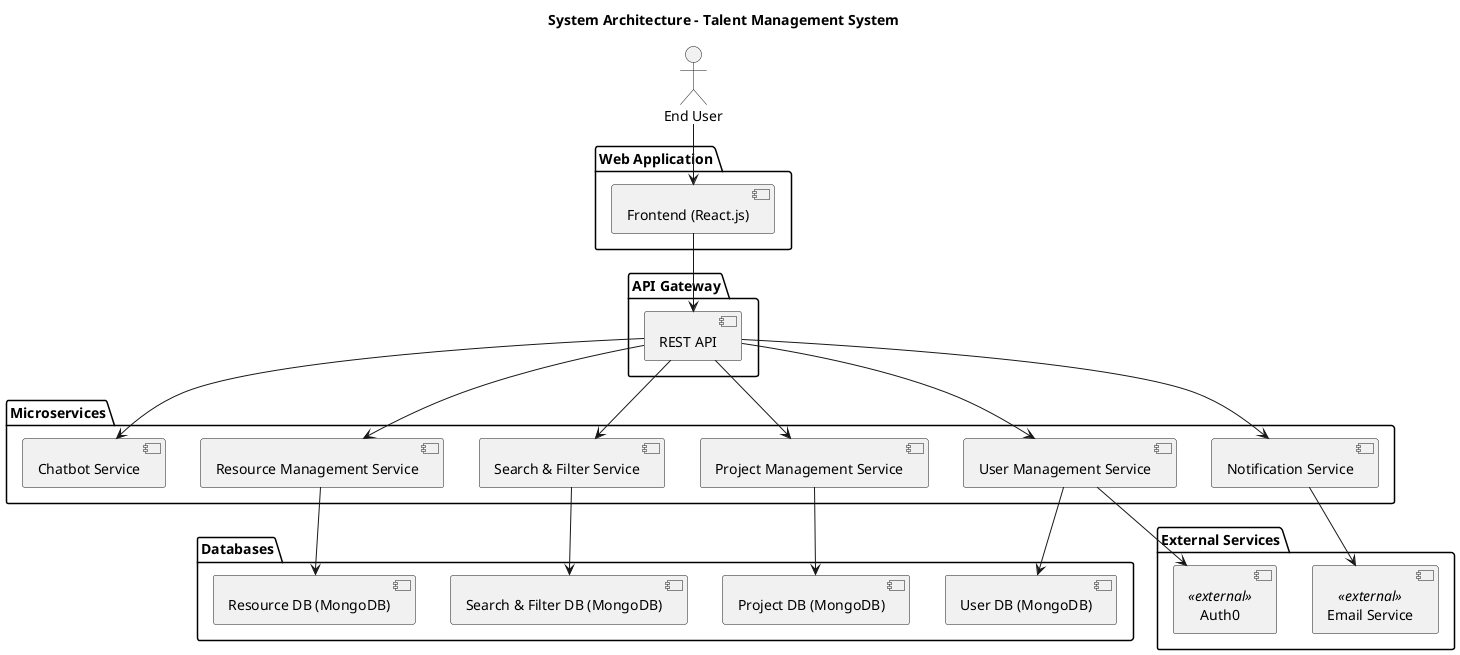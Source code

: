 @startuml system-architecture-diagram
title System Architecture - Talent Management System

actor "End User" as User

package "Web Application" {
    [Frontend (React.js)]
}

package "API Gateway" {
    [REST API]
}

package "Microservices" {
    [User Management Service]
    [Resource Management Service]
    [Project Management Service]
    [Notification Service]
    [Search & Filter Service]
    [Chatbot Service]
}

package "Databases" {
    [User DB (MongoDB)]
    [Resource DB (MongoDB)]
    [Project DB (MongoDB)]
    [Search & Filter DB (MongoDB)]
}

package "External Services" {
    [Auth0] <<external>>
    [Email Service] <<external>>
}

User --> [Frontend (React.js)]
[Frontend (React.js)] --> [REST API]

[REST API] --> [User Management Service]
[REST API] --> [Resource Management Service]
[REST API] --> [Project Management Service]
[REST API] --> [Notification Service]
[REST API] --> [Search & Filter Service]
[REST API] --> [Chatbot Service]

[User Management Service] --> [User DB (MongoDB)]
[Resource Management Service] --> [Resource DB (MongoDB)]
[Project Management Service] --> [Project DB (MongoDB)]
[Search & Filter Service] --> [Search & Filter DB (MongoDB)]

[User Management Service] --> [Auth0]
[Notification Service] --> [Email Service]


@enduml